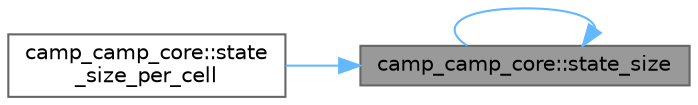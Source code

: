 digraph "camp_camp_core::state_size"
{
 // LATEX_PDF_SIZE
  bgcolor="transparent";
  edge [fontname=Helvetica,fontsize=10,labelfontname=Helvetica,labelfontsize=10];
  node [fontname=Helvetica,fontsize=10,shape=box,height=0.2,width=0.4];
  rankdir="RL";
  Node1 [label="camp_camp_core::state_size",height=0.2,width=0.4,color="gray40", fillcolor="grey60", style="filled", fontcolor="black",tooltip="Get the size of the state array."];
  Node1 -> Node1 [dir="back",color="steelblue1",style="solid"];
  Node1 -> Node2 [dir="back",color="steelblue1",style="solid"];
  Node2 [label="camp_camp_core::state\l_size_per_cell",height=0.2,width=0.4,color="grey40", fillcolor="white", style="filled",URL="$namespacecamp__camp__core.html#afb6c4595458a836ddd6d59d96f89aab1",tooltip="Get the size of the state array for each grid cell."];
}
